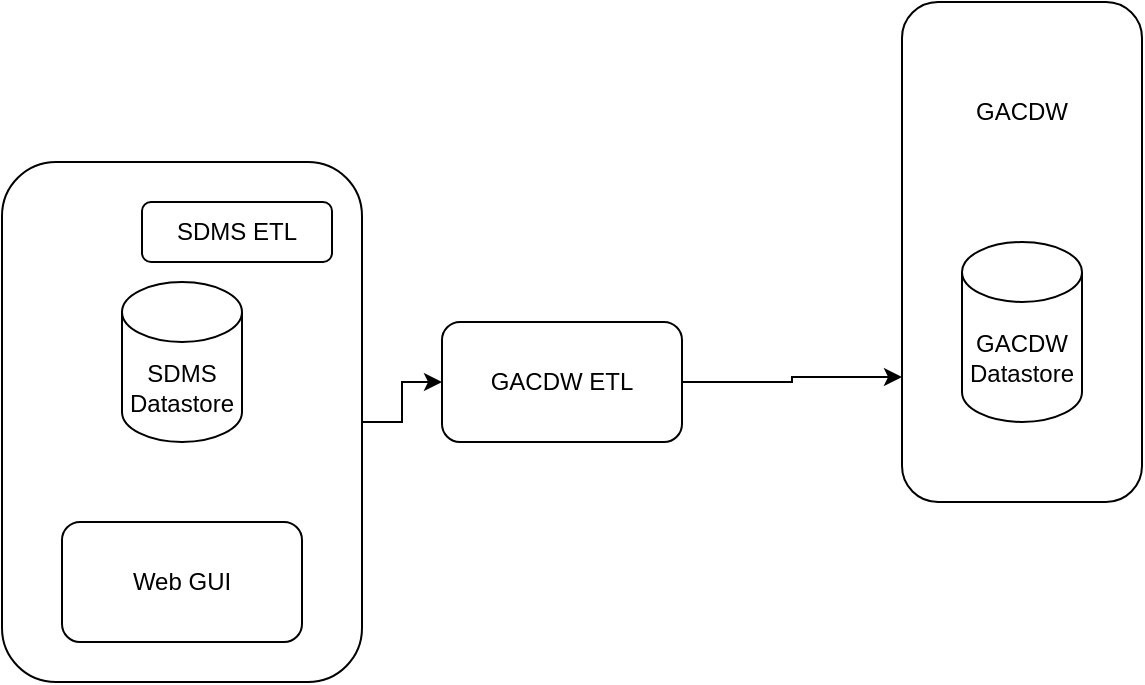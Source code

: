 <mxfile version="23.0.2" type="github">
  <diagram name="Page-1" id="Y6XrjZkaMjrL60eVFpBh">
    <mxGraphModel dx="1754" dy="865" grid="1" gridSize="10" guides="1" tooltips="1" connect="1" arrows="1" fold="1" page="1" pageScale="1" pageWidth="850" pageHeight="1100" math="0" shadow="0">
      <root>
        <mxCell id="0" />
        <mxCell id="1" parent="0" />
        <mxCell id="nCnfiWr_i8K848HqZHnu-13" value="" style="edgeStyle=orthogonalEdgeStyle;rounded=0;orthogonalLoop=1;jettySize=auto;html=1;" edge="1" parent="1" source="nCnfiWr_i8K848HqZHnu-1" target="nCnfiWr_i8K848HqZHnu-5">
          <mxGeometry relative="1" as="geometry" />
        </mxCell>
        <mxCell id="nCnfiWr_i8K848HqZHnu-1" value="" style="rounded=1;whiteSpace=wrap;html=1;" vertex="1" parent="1">
          <mxGeometry x="260" y="240" width="180" height="260" as="geometry" />
        </mxCell>
        <mxCell id="nCnfiWr_i8K848HqZHnu-2" value="SDMS Datastore" style="shape=cylinder3;whiteSpace=wrap;html=1;boundedLbl=1;backgroundOutline=1;size=15;" vertex="1" parent="1">
          <mxGeometry x="320" y="300" width="60" height="80" as="geometry" />
        </mxCell>
        <mxCell id="nCnfiWr_i8K848HqZHnu-3" value="Web GUI" style="rounded=1;whiteSpace=wrap;html=1;" vertex="1" parent="1">
          <mxGeometry x="290" y="420" width="120" height="60" as="geometry" />
        </mxCell>
        <mxCell id="nCnfiWr_i8K848HqZHnu-4" value="SDMS ETL" style="rounded=1;whiteSpace=wrap;html=1;" vertex="1" parent="1">
          <mxGeometry x="330" y="260" width="95" height="30" as="geometry" />
        </mxCell>
        <mxCell id="nCnfiWr_i8K848HqZHnu-9" style="edgeStyle=orthogonalEdgeStyle;rounded=0;orthogonalLoop=1;jettySize=auto;html=1;exitX=1;exitY=0.5;exitDx=0;exitDy=0;entryX=0;entryY=0.75;entryDx=0;entryDy=0;" edge="1" parent="1" source="nCnfiWr_i8K848HqZHnu-5" target="nCnfiWr_i8K848HqZHnu-6">
          <mxGeometry relative="1" as="geometry" />
        </mxCell>
        <mxCell id="nCnfiWr_i8K848HqZHnu-5" value="GACDW ETL" style="rounded=1;whiteSpace=wrap;html=1;" vertex="1" parent="1">
          <mxGeometry x="480" y="320" width="120" height="60" as="geometry" />
        </mxCell>
        <mxCell id="nCnfiWr_i8K848HqZHnu-6" value="" style="rounded=1;whiteSpace=wrap;html=1;" vertex="1" parent="1">
          <mxGeometry x="710" y="160" width="120" height="250" as="geometry" />
        </mxCell>
        <mxCell id="nCnfiWr_i8K848HqZHnu-7" value="GACDW&lt;br&gt;Datastore" style="shape=cylinder3;whiteSpace=wrap;html=1;boundedLbl=1;backgroundOutline=1;size=15;" vertex="1" parent="1">
          <mxGeometry x="740" y="280" width="60" height="90" as="geometry" />
        </mxCell>
        <mxCell id="nCnfiWr_i8K848HqZHnu-8" value="GACDW" style="text;html=1;strokeColor=none;fillColor=none;align=center;verticalAlign=middle;whiteSpace=wrap;rounded=0;" vertex="1" parent="1">
          <mxGeometry x="740" y="200" width="60" height="30" as="geometry" />
        </mxCell>
      </root>
    </mxGraphModel>
  </diagram>
</mxfile>
